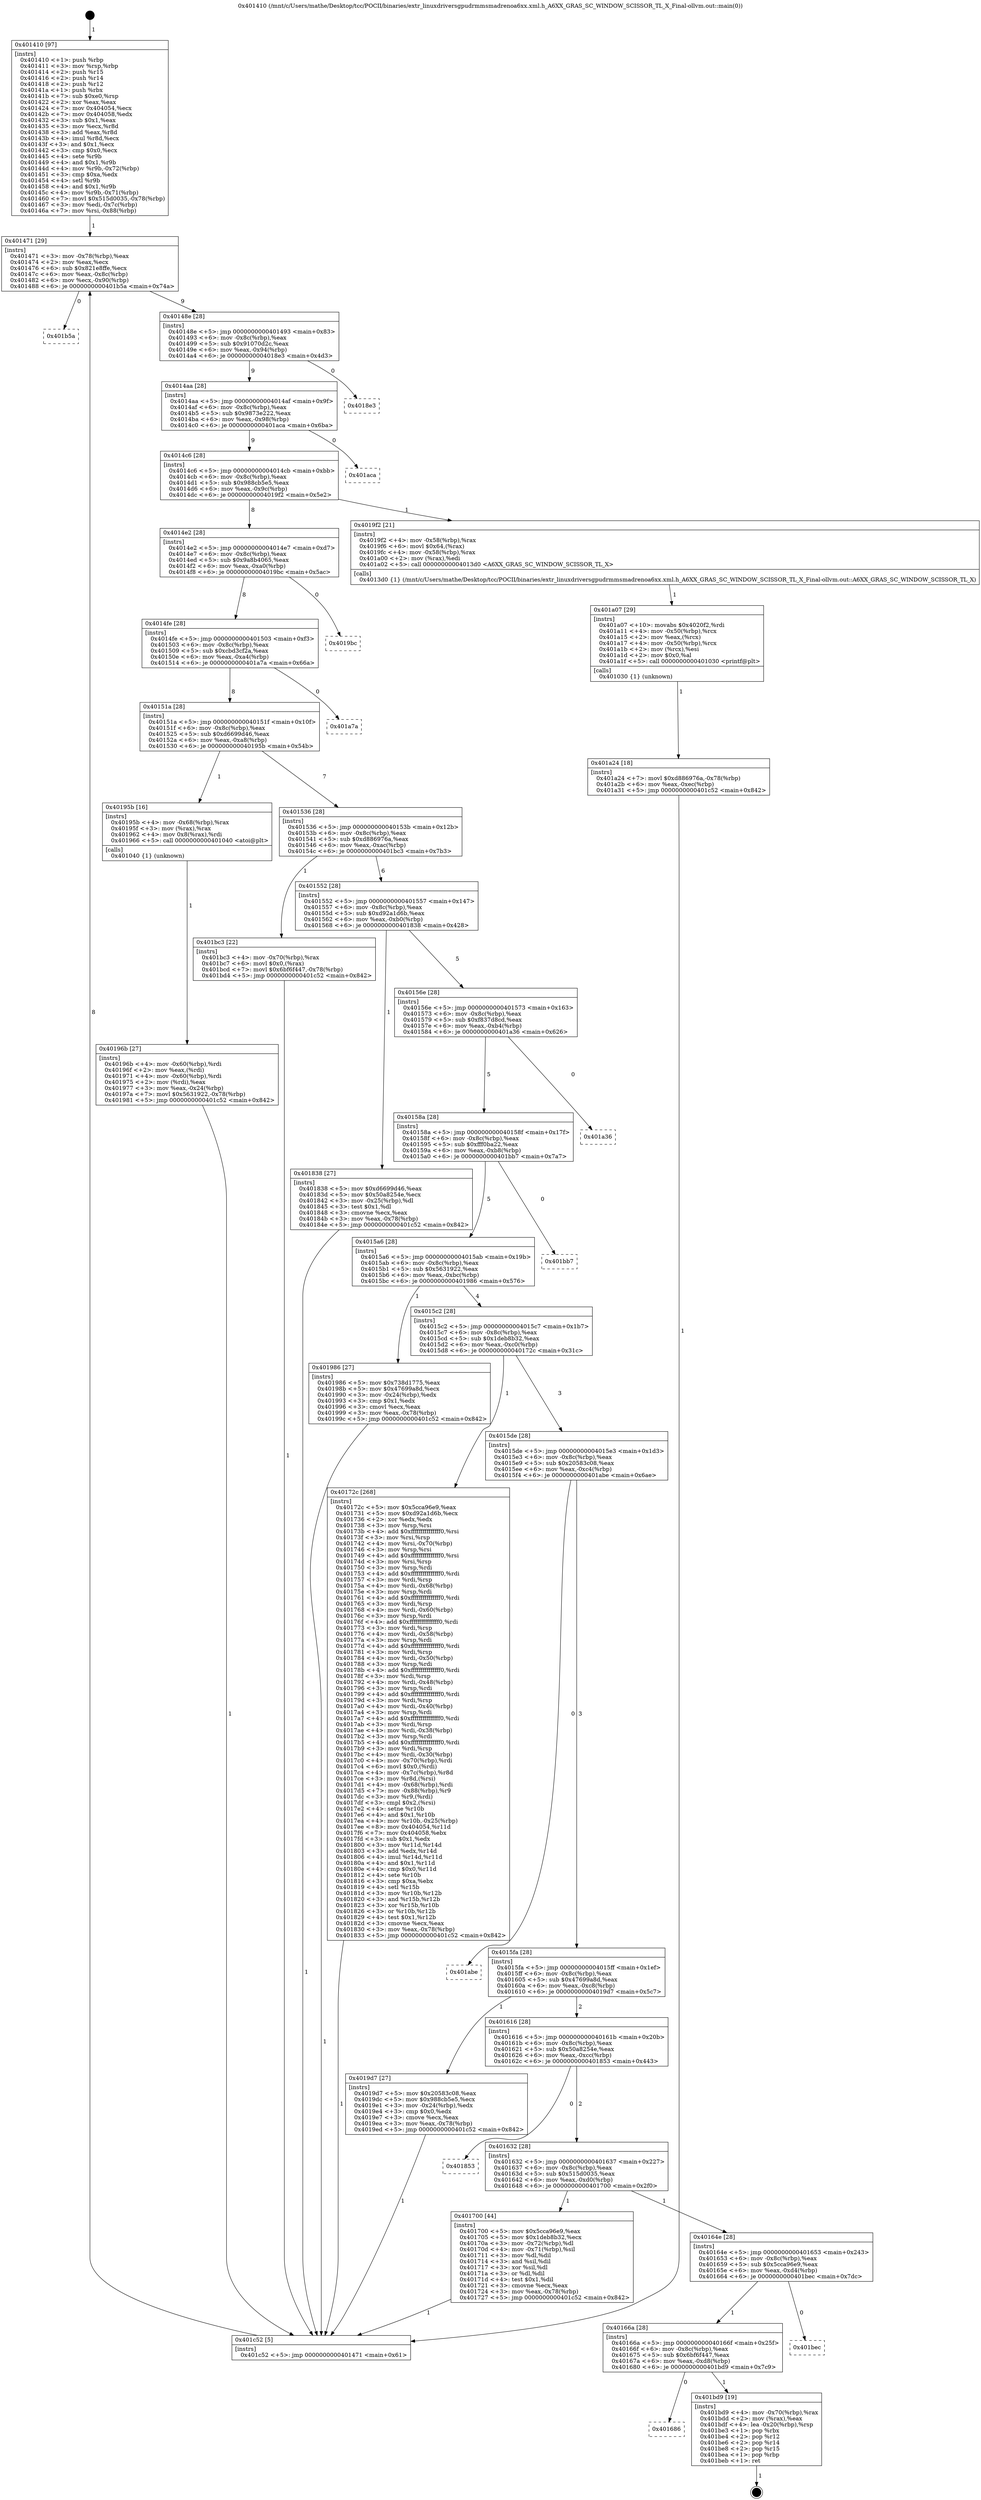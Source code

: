 digraph "0x401410" {
  label = "0x401410 (/mnt/c/Users/mathe/Desktop/tcc/POCII/binaries/extr_linuxdriversgpudrmmsmadrenoa6xx.xml.h_A6XX_GRAS_SC_WINDOW_SCISSOR_TL_X_Final-ollvm.out::main(0))"
  labelloc = "t"
  node[shape=record]

  Entry [label="",width=0.3,height=0.3,shape=circle,fillcolor=black,style=filled]
  "0x401471" [label="{
     0x401471 [29]\l
     | [instrs]\l
     &nbsp;&nbsp;0x401471 \<+3\>: mov -0x78(%rbp),%eax\l
     &nbsp;&nbsp;0x401474 \<+2\>: mov %eax,%ecx\l
     &nbsp;&nbsp;0x401476 \<+6\>: sub $0x821e8ffe,%ecx\l
     &nbsp;&nbsp;0x40147c \<+6\>: mov %eax,-0x8c(%rbp)\l
     &nbsp;&nbsp;0x401482 \<+6\>: mov %ecx,-0x90(%rbp)\l
     &nbsp;&nbsp;0x401488 \<+6\>: je 0000000000401b5a \<main+0x74a\>\l
  }"]
  "0x401b5a" [label="{
     0x401b5a\l
  }", style=dashed]
  "0x40148e" [label="{
     0x40148e [28]\l
     | [instrs]\l
     &nbsp;&nbsp;0x40148e \<+5\>: jmp 0000000000401493 \<main+0x83\>\l
     &nbsp;&nbsp;0x401493 \<+6\>: mov -0x8c(%rbp),%eax\l
     &nbsp;&nbsp;0x401499 \<+5\>: sub $0x91070d2c,%eax\l
     &nbsp;&nbsp;0x40149e \<+6\>: mov %eax,-0x94(%rbp)\l
     &nbsp;&nbsp;0x4014a4 \<+6\>: je 00000000004018e3 \<main+0x4d3\>\l
  }"]
  Exit [label="",width=0.3,height=0.3,shape=circle,fillcolor=black,style=filled,peripheries=2]
  "0x4018e3" [label="{
     0x4018e3\l
  }", style=dashed]
  "0x4014aa" [label="{
     0x4014aa [28]\l
     | [instrs]\l
     &nbsp;&nbsp;0x4014aa \<+5\>: jmp 00000000004014af \<main+0x9f\>\l
     &nbsp;&nbsp;0x4014af \<+6\>: mov -0x8c(%rbp),%eax\l
     &nbsp;&nbsp;0x4014b5 \<+5\>: sub $0x9873e222,%eax\l
     &nbsp;&nbsp;0x4014ba \<+6\>: mov %eax,-0x98(%rbp)\l
     &nbsp;&nbsp;0x4014c0 \<+6\>: je 0000000000401aca \<main+0x6ba\>\l
  }"]
  "0x401686" [label="{
     0x401686\l
  }", style=dashed]
  "0x401aca" [label="{
     0x401aca\l
  }", style=dashed]
  "0x4014c6" [label="{
     0x4014c6 [28]\l
     | [instrs]\l
     &nbsp;&nbsp;0x4014c6 \<+5\>: jmp 00000000004014cb \<main+0xbb\>\l
     &nbsp;&nbsp;0x4014cb \<+6\>: mov -0x8c(%rbp),%eax\l
     &nbsp;&nbsp;0x4014d1 \<+5\>: sub $0x988cb5e5,%eax\l
     &nbsp;&nbsp;0x4014d6 \<+6\>: mov %eax,-0x9c(%rbp)\l
     &nbsp;&nbsp;0x4014dc \<+6\>: je 00000000004019f2 \<main+0x5e2\>\l
  }"]
  "0x401bd9" [label="{
     0x401bd9 [19]\l
     | [instrs]\l
     &nbsp;&nbsp;0x401bd9 \<+4\>: mov -0x70(%rbp),%rax\l
     &nbsp;&nbsp;0x401bdd \<+2\>: mov (%rax),%eax\l
     &nbsp;&nbsp;0x401bdf \<+4\>: lea -0x20(%rbp),%rsp\l
     &nbsp;&nbsp;0x401be3 \<+1\>: pop %rbx\l
     &nbsp;&nbsp;0x401be4 \<+2\>: pop %r12\l
     &nbsp;&nbsp;0x401be6 \<+2\>: pop %r14\l
     &nbsp;&nbsp;0x401be8 \<+2\>: pop %r15\l
     &nbsp;&nbsp;0x401bea \<+1\>: pop %rbp\l
     &nbsp;&nbsp;0x401beb \<+1\>: ret\l
  }"]
  "0x4019f2" [label="{
     0x4019f2 [21]\l
     | [instrs]\l
     &nbsp;&nbsp;0x4019f2 \<+4\>: mov -0x58(%rbp),%rax\l
     &nbsp;&nbsp;0x4019f6 \<+6\>: movl $0x64,(%rax)\l
     &nbsp;&nbsp;0x4019fc \<+4\>: mov -0x58(%rbp),%rax\l
     &nbsp;&nbsp;0x401a00 \<+2\>: mov (%rax),%edi\l
     &nbsp;&nbsp;0x401a02 \<+5\>: call 00000000004013d0 \<A6XX_GRAS_SC_WINDOW_SCISSOR_TL_X\>\l
     | [calls]\l
     &nbsp;&nbsp;0x4013d0 \{1\} (/mnt/c/Users/mathe/Desktop/tcc/POCII/binaries/extr_linuxdriversgpudrmmsmadrenoa6xx.xml.h_A6XX_GRAS_SC_WINDOW_SCISSOR_TL_X_Final-ollvm.out::A6XX_GRAS_SC_WINDOW_SCISSOR_TL_X)\l
  }"]
  "0x4014e2" [label="{
     0x4014e2 [28]\l
     | [instrs]\l
     &nbsp;&nbsp;0x4014e2 \<+5\>: jmp 00000000004014e7 \<main+0xd7\>\l
     &nbsp;&nbsp;0x4014e7 \<+6\>: mov -0x8c(%rbp),%eax\l
     &nbsp;&nbsp;0x4014ed \<+5\>: sub $0x9a8b4065,%eax\l
     &nbsp;&nbsp;0x4014f2 \<+6\>: mov %eax,-0xa0(%rbp)\l
     &nbsp;&nbsp;0x4014f8 \<+6\>: je 00000000004019bc \<main+0x5ac\>\l
  }"]
  "0x40166a" [label="{
     0x40166a [28]\l
     | [instrs]\l
     &nbsp;&nbsp;0x40166a \<+5\>: jmp 000000000040166f \<main+0x25f\>\l
     &nbsp;&nbsp;0x40166f \<+6\>: mov -0x8c(%rbp),%eax\l
     &nbsp;&nbsp;0x401675 \<+5\>: sub $0x6bf6f447,%eax\l
     &nbsp;&nbsp;0x40167a \<+6\>: mov %eax,-0xd8(%rbp)\l
     &nbsp;&nbsp;0x401680 \<+6\>: je 0000000000401bd9 \<main+0x7c9\>\l
  }"]
  "0x4019bc" [label="{
     0x4019bc\l
  }", style=dashed]
  "0x4014fe" [label="{
     0x4014fe [28]\l
     | [instrs]\l
     &nbsp;&nbsp;0x4014fe \<+5\>: jmp 0000000000401503 \<main+0xf3\>\l
     &nbsp;&nbsp;0x401503 \<+6\>: mov -0x8c(%rbp),%eax\l
     &nbsp;&nbsp;0x401509 \<+5\>: sub $0xcbd3cf2a,%eax\l
     &nbsp;&nbsp;0x40150e \<+6\>: mov %eax,-0xa4(%rbp)\l
     &nbsp;&nbsp;0x401514 \<+6\>: je 0000000000401a7a \<main+0x66a\>\l
  }"]
  "0x401bec" [label="{
     0x401bec\l
  }", style=dashed]
  "0x401a7a" [label="{
     0x401a7a\l
  }", style=dashed]
  "0x40151a" [label="{
     0x40151a [28]\l
     | [instrs]\l
     &nbsp;&nbsp;0x40151a \<+5\>: jmp 000000000040151f \<main+0x10f\>\l
     &nbsp;&nbsp;0x40151f \<+6\>: mov -0x8c(%rbp),%eax\l
     &nbsp;&nbsp;0x401525 \<+5\>: sub $0xd6699d46,%eax\l
     &nbsp;&nbsp;0x40152a \<+6\>: mov %eax,-0xa8(%rbp)\l
     &nbsp;&nbsp;0x401530 \<+6\>: je 000000000040195b \<main+0x54b\>\l
  }"]
  "0x401a24" [label="{
     0x401a24 [18]\l
     | [instrs]\l
     &nbsp;&nbsp;0x401a24 \<+7\>: movl $0xd886976a,-0x78(%rbp)\l
     &nbsp;&nbsp;0x401a2b \<+6\>: mov %eax,-0xec(%rbp)\l
     &nbsp;&nbsp;0x401a31 \<+5\>: jmp 0000000000401c52 \<main+0x842\>\l
  }"]
  "0x40195b" [label="{
     0x40195b [16]\l
     | [instrs]\l
     &nbsp;&nbsp;0x40195b \<+4\>: mov -0x68(%rbp),%rax\l
     &nbsp;&nbsp;0x40195f \<+3\>: mov (%rax),%rax\l
     &nbsp;&nbsp;0x401962 \<+4\>: mov 0x8(%rax),%rdi\l
     &nbsp;&nbsp;0x401966 \<+5\>: call 0000000000401040 \<atoi@plt\>\l
     | [calls]\l
     &nbsp;&nbsp;0x401040 \{1\} (unknown)\l
  }"]
  "0x401536" [label="{
     0x401536 [28]\l
     | [instrs]\l
     &nbsp;&nbsp;0x401536 \<+5\>: jmp 000000000040153b \<main+0x12b\>\l
     &nbsp;&nbsp;0x40153b \<+6\>: mov -0x8c(%rbp),%eax\l
     &nbsp;&nbsp;0x401541 \<+5\>: sub $0xd886976a,%eax\l
     &nbsp;&nbsp;0x401546 \<+6\>: mov %eax,-0xac(%rbp)\l
     &nbsp;&nbsp;0x40154c \<+6\>: je 0000000000401bc3 \<main+0x7b3\>\l
  }"]
  "0x401a07" [label="{
     0x401a07 [29]\l
     | [instrs]\l
     &nbsp;&nbsp;0x401a07 \<+10\>: movabs $0x4020f2,%rdi\l
     &nbsp;&nbsp;0x401a11 \<+4\>: mov -0x50(%rbp),%rcx\l
     &nbsp;&nbsp;0x401a15 \<+2\>: mov %eax,(%rcx)\l
     &nbsp;&nbsp;0x401a17 \<+4\>: mov -0x50(%rbp),%rcx\l
     &nbsp;&nbsp;0x401a1b \<+2\>: mov (%rcx),%esi\l
     &nbsp;&nbsp;0x401a1d \<+2\>: mov $0x0,%al\l
     &nbsp;&nbsp;0x401a1f \<+5\>: call 0000000000401030 \<printf@plt\>\l
     | [calls]\l
     &nbsp;&nbsp;0x401030 \{1\} (unknown)\l
  }"]
  "0x401bc3" [label="{
     0x401bc3 [22]\l
     | [instrs]\l
     &nbsp;&nbsp;0x401bc3 \<+4\>: mov -0x70(%rbp),%rax\l
     &nbsp;&nbsp;0x401bc7 \<+6\>: movl $0x0,(%rax)\l
     &nbsp;&nbsp;0x401bcd \<+7\>: movl $0x6bf6f447,-0x78(%rbp)\l
     &nbsp;&nbsp;0x401bd4 \<+5\>: jmp 0000000000401c52 \<main+0x842\>\l
  }"]
  "0x401552" [label="{
     0x401552 [28]\l
     | [instrs]\l
     &nbsp;&nbsp;0x401552 \<+5\>: jmp 0000000000401557 \<main+0x147\>\l
     &nbsp;&nbsp;0x401557 \<+6\>: mov -0x8c(%rbp),%eax\l
     &nbsp;&nbsp;0x40155d \<+5\>: sub $0xd92a1d6b,%eax\l
     &nbsp;&nbsp;0x401562 \<+6\>: mov %eax,-0xb0(%rbp)\l
     &nbsp;&nbsp;0x401568 \<+6\>: je 0000000000401838 \<main+0x428\>\l
  }"]
  "0x40196b" [label="{
     0x40196b [27]\l
     | [instrs]\l
     &nbsp;&nbsp;0x40196b \<+4\>: mov -0x60(%rbp),%rdi\l
     &nbsp;&nbsp;0x40196f \<+2\>: mov %eax,(%rdi)\l
     &nbsp;&nbsp;0x401971 \<+4\>: mov -0x60(%rbp),%rdi\l
     &nbsp;&nbsp;0x401975 \<+2\>: mov (%rdi),%eax\l
     &nbsp;&nbsp;0x401977 \<+3\>: mov %eax,-0x24(%rbp)\l
     &nbsp;&nbsp;0x40197a \<+7\>: movl $0x5631922,-0x78(%rbp)\l
     &nbsp;&nbsp;0x401981 \<+5\>: jmp 0000000000401c52 \<main+0x842\>\l
  }"]
  "0x401838" [label="{
     0x401838 [27]\l
     | [instrs]\l
     &nbsp;&nbsp;0x401838 \<+5\>: mov $0xd6699d46,%eax\l
     &nbsp;&nbsp;0x40183d \<+5\>: mov $0x50a8254e,%ecx\l
     &nbsp;&nbsp;0x401842 \<+3\>: mov -0x25(%rbp),%dl\l
     &nbsp;&nbsp;0x401845 \<+3\>: test $0x1,%dl\l
     &nbsp;&nbsp;0x401848 \<+3\>: cmovne %ecx,%eax\l
     &nbsp;&nbsp;0x40184b \<+3\>: mov %eax,-0x78(%rbp)\l
     &nbsp;&nbsp;0x40184e \<+5\>: jmp 0000000000401c52 \<main+0x842\>\l
  }"]
  "0x40156e" [label="{
     0x40156e [28]\l
     | [instrs]\l
     &nbsp;&nbsp;0x40156e \<+5\>: jmp 0000000000401573 \<main+0x163\>\l
     &nbsp;&nbsp;0x401573 \<+6\>: mov -0x8c(%rbp),%eax\l
     &nbsp;&nbsp;0x401579 \<+5\>: sub $0xf837d8cd,%eax\l
     &nbsp;&nbsp;0x40157e \<+6\>: mov %eax,-0xb4(%rbp)\l
     &nbsp;&nbsp;0x401584 \<+6\>: je 0000000000401a36 \<main+0x626\>\l
  }"]
  "0x401410" [label="{
     0x401410 [97]\l
     | [instrs]\l
     &nbsp;&nbsp;0x401410 \<+1\>: push %rbp\l
     &nbsp;&nbsp;0x401411 \<+3\>: mov %rsp,%rbp\l
     &nbsp;&nbsp;0x401414 \<+2\>: push %r15\l
     &nbsp;&nbsp;0x401416 \<+2\>: push %r14\l
     &nbsp;&nbsp;0x401418 \<+2\>: push %r12\l
     &nbsp;&nbsp;0x40141a \<+1\>: push %rbx\l
     &nbsp;&nbsp;0x40141b \<+7\>: sub $0xe0,%rsp\l
     &nbsp;&nbsp;0x401422 \<+2\>: xor %eax,%eax\l
     &nbsp;&nbsp;0x401424 \<+7\>: mov 0x404054,%ecx\l
     &nbsp;&nbsp;0x40142b \<+7\>: mov 0x404058,%edx\l
     &nbsp;&nbsp;0x401432 \<+3\>: sub $0x1,%eax\l
     &nbsp;&nbsp;0x401435 \<+3\>: mov %ecx,%r8d\l
     &nbsp;&nbsp;0x401438 \<+3\>: add %eax,%r8d\l
     &nbsp;&nbsp;0x40143b \<+4\>: imul %r8d,%ecx\l
     &nbsp;&nbsp;0x40143f \<+3\>: and $0x1,%ecx\l
     &nbsp;&nbsp;0x401442 \<+3\>: cmp $0x0,%ecx\l
     &nbsp;&nbsp;0x401445 \<+4\>: sete %r9b\l
     &nbsp;&nbsp;0x401449 \<+4\>: and $0x1,%r9b\l
     &nbsp;&nbsp;0x40144d \<+4\>: mov %r9b,-0x72(%rbp)\l
     &nbsp;&nbsp;0x401451 \<+3\>: cmp $0xa,%edx\l
     &nbsp;&nbsp;0x401454 \<+4\>: setl %r9b\l
     &nbsp;&nbsp;0x401458 \<+4\>: and $0x1,%r9b\l
     &nbsp;&nbsp;0x40145c \<+4\>: mov %r9b,-0x71(%rbp)\l
     &nbsp;&nbsp;0x401460 \<+7\>: movl $0x515d0035,-0x78(%rbp)\l
     &nbsp;&nbsp;0x401467 \<+3\>: mov %edi,-0x7c(%rbp)\l
     &nbsp;&nbsp;0x40146a \<+7\>: mov %rsi,-0x88(%rbp)\l
  }"]
  "0x401a36" [label="{
     0x401a36\l
  }", style=dashed]
  "0x40158a" [label="{
     0x40158a [28]\l
     | [instrs]\l
     &nbsp;&nbsp;0x40158a \<+5\>: jmp 000000000040158f \<main+0x17f\>\l
     &nbsp;&nbsp;0x40158f \<+6\>: mov -0x8c(%rbp),%eax\l
     &nbsp;&nbsp;0x401595 \<+5\>: sub $0xfff0ba22,%eax\l
     &nbsp;&nbsp;0x40159a \<+6\>: mov %eax,-0xb8(%rbp)\l
     &nbsp;&nbsp;0x4015a0 \<+6\>: je 0000000000401bb7 \<main+0x7a7\>\l
  }"]
  "0x401c52" [label="{
     0x401c52 [5]\l
     | [instrs]\l
     &nbsp;&nbsp;0x401c52 \<+5\>: jmp 0000000000401471 \<main+0x61\>\l
  }"]
  "0x401bb7" [label="{
     0x401bb7\l
  }", style=dashed]
  "0x4015a6" [label="{
     0x4015a6 [28]\l
     | [instrs]\l
     &nbsp;&nbsp;0x4015a6 \<+5\>: jmp 00000000004015ab \<main+0x19b\>\l
     &nbsp;&nbsp;0x4015ab \<+6\>: mov -0x8c(%rbp),%eax\l
     &nbsp;&nbsp;0x4015b1 \<+5\>: sub $0x5631922,%eax\l
     &nbsp;&nbsp;0x4015b6 \<+6\>: mov %eax,-0xbc(%rbp)\l
     &nbsp;&nbsp;0x4015bc \<+6\>: je 0000000000401986 \<main+0x576\>\l
  }"]
  "0x40164e" [label="{
     0x40164e [28]\l
     | [instrs]\l
     &nbsp;&nbsp;0x40164e \<+5\>: jmp 0000000000401653 \<main+0x243\>\l
     &nbsp;&nbsp;0x401653 \<+6\>: mov -0x8c(%rbp),%eax\l
     &nbsp;&nbsp;0x401659 \<+5\>: sub $0x5cca96e9,%eax\l
     &nbsp;&nbsp;0x40165e \<+6\>: mov %eax,-0xd4(%rbp)\l
     &nbsp;&nbsp;0x401664 \<+6\>: je 0000000000401bec \<main+0x7dc\>\l
  }"]
  "0x401986" [label="{
     0x401986 [27]\l
     | [instrs]\l
     &nbsp;&nbsp;0x401986 \<+5\>: mov $0x738d1775,%eax\l
     &nbsp;&nbsp;0x40198b \<+5\>: mov $0x47699a8d,%ecx\l
     &nbsp;&nbsp;0x401990 \<+3\>: mov -0x24(%rbp),%edx\l
     &nbsp;&nbsp;0x401993 \<+3\>: cmp $0x1,%edx\l
     &nbsp;&nbsp;0x401996 \<+3\>: cmovl %ecx,%eax\l
     &nbsp;&nbsp;0x401999 \<+3\>: mov %eax,-0x78(%rbp)\l
     &nbsp;&nbsp;0x40199c \<+5\>: jmp 0000000000401c52 \<main+0x842\>\l
  }"]
  "0x4015c2" [label="{
     0x4015c2 [28]\l
     | [instrs]\l
     &nbsp;&nbsp;0x4015c2 \<+5\>: jmp 00000000004015c7 \<main+0x1b7\>\l
     &nbsp;&nbsp;0x4015c7 \<+6\>: mov -0x8c(%rbp),%eax\l
     &nbsp;&nbsp;0x4015cd \<+5\>: sub $0x1deb8b32,%eax\l
     &nbsp;&nbsp;0x4015d2 \<+6\>: mov %eax,-0xc0(%rbp)\l
     &nbsp;&nbsp;0x4015d8 \<+6\>: je 000000000040172c \<main+0x31c\>\l
  }"]
  "0x401700" [label="{
     0x401700 [44]\l
     | [instrs]\l
     &nbsp;&nbsp;0x401700 \<+5\>: mov $0x5cca96e9,%eax\l
     &nbsp;&nbsp;0x401705 \<+5\>: mov $0x1deb8b32,%ecx\l
     &nbsp;&nbsp;0x40170a \<+3\>: mov -0x72(%rbp),%dl\l
     &nbsp;&nbsp;0x40170d \<+4\>: mov -0x71(%rbp),%sil\l
     &nbsp;&nbsp;0x401711 \<+3\>: mov %dl,%dil\l
     &nbsp;&nbsp;0x401714 \<+3\>: and %sil,%dil\l
     &nbsp;&nbsp;0x401717 \<+3\>: xor %sil,%dl\l
     &nbsp;&nbsp;0x40171a \<+3\>: or %dl,%dil\l
     &nbsp;&nbsp;0x40171d \<+4\>: test $0x1,%dil\l
     &nbsp;&nbsp;0x401721 \<+3\>: cmovne %ecx,%eax\l
     &nbsp;&nbsp;0x401724 \<+3\>: mov %eax,-0x78(%rbp)\l
     &nbsp;&nbsp;0x401727 \<+5\>: jmp 0000000000401c52 \<main+0x842\>\l
  }"]
  "0x40172c" [label="{
     0x40172c [268]\l
     | [instrs]\l
     &nbsp;&nbsp;0x40172c \<+5\>: mov $0x5cca96e9,%eax\l
     &nbsp;&nbsp;0x401731 \<+5\>: mov $0xd92a1d6b,%ecx\l
     &nbsp;&nbsp;0x401736 \<+2\>: xor %edx,%edx\l
     &nbsp;&nbsp;0x401738 \<+3\>: mov %rsp,%rsi\l
     &nbsp;&nbsp;0x40173b \<+4\>: add $0xfffffffffffffff0,%rsi\l
     &nbsp;&nbsp;0x40173f \<+3\>: mov %rsi,%rsp\l
     &nbsp;&nbsp;0x401742 \<+4\>: mov %rsi,-0x70(%rbp)\l
     &nbsp;&nbsp;0x401746 \<+3\>: mov %rsp,%rsi\l
     &nbsp;&nbsp;0x401749 \<+4\>: add $0xfffffffffffffff0,%rsi\l
     &nbsp;&nbsp;0x40174d \<+3\>: mov %rsi,%rsp\l
     &nbsp;&nbsp;0x401750 \<+3\>: mov %rsp,%rdi\l
     &nbsp;&nbsp;0x401753 \<+4\>: add $0xfffffffffffffff0,%rdi\l
     &nbsp;&nbsp;0x401757 \<+3\>: mov %rdi,%rsp\l
     &nbsp;&nbsp;0x40175a \<+4\>: mov %rdi,-0x68(%rbp)\l
     &nbsp;&nbsp;0x40175e \<+3\>: mov %rsp,%rdi\l
     &nbsp;&nbsp;0x401761 \<+4\>: add $0xfffffffffffffff0,%rdi\l
     &nbsp;&nbsp;0x401765 \<+3\>: mov %rdi,%rsp\l
     &nbsp;&nbsp;0x401768 \<+4\>: mov %rdi,-0x60(%rbp)\l
     &nbsp;&nbsp;0x40176c \<+3\>: mov %rsp,%rdi\l
     &nbsp;&nbsp;0x40176f \<+4\>: add $0xfffffffffffffff0,%rdi\l
     &nbsp;&nbsp;0x401773 \<+3\>: mov %rdi,%rsp\l
     &nbsp;&nbsp;0x401776 \<+4\>: mov %rdi,-0x58(%rbp)\l
     &nbsp;&nbsp;0x40177a \<+3\>: mov %rsp,%rdi\l
     &nbsp;&nbsp;0x40177d \<+4\>: add $0xfffffffffffffff0,%rdi\l
     &nbsp;&nbsp;0x401781 \<+3\>: mov %rdi,%rsp\l
     &nbsp;&nbsp;0x401784 \<+4\>: mov %rdi,-0x50(%rbp)\l
     &nbsp;&nbsp;0x401788 \<+3\>: mov %rsp,%rdi\l
     &nbsp;&nbsp;0x40178b \<+4\>: add $0xfffffffffffffff0,%rdi\l
     &nbsp;&nbsp;0x40178f \<+3\>: mov %rdi,%rsp\l
     &nbsp;&nbsp;0x401792 \<+4\>: mov %rdi,-0x48(%rbp)\l
     &nbsp;&nbsp;0x401796 \<+3\>: mov %rsp,%rdi\l
     &nbsp;&nbsp;0x401799 \<+4\>: add $0xfffffffffffffff0,%rdi\l
     &nbsp;&nbsp;0x40179d \<+3\>: mov %rdi,%rsp\l
     &nbsp;&nbsp;0x4017a0 \<+4\>: mov %rdi,-0x40(%rbp)\l
     &nbsp;&nbsp;0x4017a4 \<+3\>: mov %rsp,%rdi\l
     &nbsp;&nbsp;0x4017a7 \<+4\>: add $0xfffffffffffffff0,%rdi\l
     &nbsp;&nbsp;0x4017ab \<+3\>: mov %rdi,%rsp\l
     &nbsp;&nbsp;0x4017ae \<+4\>: mov %rdi,-0x38(%rbp)\l
     &nbsp;&nbsp;0x4017b2 \<+3\>: mov %rsp,%rdi\l
     &nbsp;&nbsp;0x4017b5 \<+4\>: add $0xfffffffffffffff0,%rdi\l
     &nbsp;&nbsp;0x4017b9 \<+3\>: mov %rdi,%rsp\l
     &nbsp;&nbsp;0x4017bc \<+4\>: mov %rdi,-0x30(%rbp)\l
     &nbsp;&nbsp;0x4017c0 \<+4\>: mov -0x70(%rbp),%rdi\l
     &nbsp;&nbsp;0x4017c4 \<+6\>: movl $0x0,(%rdi)\l
     &nbsp;&nbsp;0x4017ca \<+4\>: mov -0x7c(%rbp),%r8d\l
     &nbsp;&nbsp;0x4017ce \<+3\>: mov %r8d,(%rsi)\l
     &nbsp;&nbsp;0x4017d1 \<+4\>: mov -0x68(%rbp),%rdi\l
     &nbsp;&nbsp;0x4017d5 \<+7\>: mov -0x88(%rbp),%r9\l
     &nbsp;&nbsp;0x4017dc \<+3\>: mov %r9,(%rdi)\l
     &nbsp;&nbsp;0x4017df \<+3\>: cmpl $0x2,(%rsi)\l
     &nbsp;&nbsp;0x4017e2 \<+4\>: setne %r10b\l
     &nbsp;&nbsp;0x4017e6 \<+4\>: and $0x1,%r10b\l
     &nbsp;&nbsp;0x4017ea \<+4\>: mov %r10b,-0x25(%rbp)\l
     &nbsp;&nbsp;0x4017ee \<+8\>: mov 0x404054,%r11d\l
     &nbsp;&nbsp;0x4017f6 \<+7\>: mov 0x404058,%ebx\l
     &nbsp;&nbsp;0x4017fd \<+3\>: sub $0x1,%edx\l
     &nbsp;&nbsp;0x401800 \<+3\>: mov %r11d,%r14d\l
     &nbsp;&nbsp;0x401803 \<+3\>: add %edx,%r14d\l
     &nbsp;&nbsp;0x401806 \<+4\>: imul %r14d,%r11d\l
     &nbsp;&nbsp;0x40180a \<+4\>: and $0x1,%r11d\l
     &nbsp;&nbsp;0x40180e \<+4\>: cmp $0x0,%r11d\l
     &nbsp;&nbsp;0x401812 \<+4\>: sete %r10b\l
     &nbsp;&nbsp;0x401816 \<+3\>: cmp $0xa,%ebx\l
     &nbsp;&nbsp;0x401819 \<+4\>: setl %r15b\l
     &nbsp;&nbsp;0x40181d \<+3\>: mov %r10b,%r12b\l
     &nbsp;&nbsp;0x401820 \<+3\>: and %r15b,%r12b\l
     &nbsp;&nbsp;0x401823 \<+3\>: xor %r15b,%r10b\l
     &nbsp;&nbsp;0x401826 \<+3\>: or %r10b,%r12b\l
     &nbsp;&nbsp;0x401829 \<+4\>: test $0x1,%r12b\l
     &nbsp;&nbsp;0x40182d \<+3\>: cmovne %ecx,%eax\l
     &nbsp;&nbsp;0x401830 \<+3\>: mov %eax,-0x78(%rbp)\l
     &nbsp;&nbsp;0x401833 \<+5\>: jmp 0000000000401c52 \<main+0x842\>\l
  }"]
  "0x4015de" [label="{
     0x4015de [28]\l
     | [instrs]\l
     &nbsp;&nbsp;0x4015de \<+5\>: jmp 00000000004015e3 \<main+0x1d3\>\l
     &nbsp;&nbsp;0x4015e3 \<+6\>: mov -0x8c(%rbp),%eax\l
     &nbsp;&nbsp;0x4015e9 \<+5\>: sub $0x20583c08,%eax\l
     &nbsp;&nbsp;0x4015ee \<+6\>: mov %eax,-0xc4(%rbp)\l
     &nbsp;&nbsp;0x4015f4 \<+6\>: je 0000000000401abe \<main+0x6ae\>\l
  }"]
  "0x401632" [label="{
     0x401632 [28]\l
     | [instrs]\l
     &nbsp;&nbsp;0x401632 \<+5\>: jmp 0000000000401637 \<main+0x227\>\l
     &nbsp;&nbsp;0x401637 \<+6\>: mov -0x8c(%rbp),%eax\l
     &nbsp;&nbsp;0x40163d \<+5\>: sub $0x515d0035,%eax\l
     &nbsp;&nbsp;0x401642 \<+6\>: mov %eax,-0xd0(%rbp)\l
     &nbsp;&nbsp;0x401648 \<+6\>: je 0000000000401700 \<main+0x2f0\>\l
  }"]
  "0x401abe" [label="{
     0x401abe\l
  }", style=dashed]
  "0x4015fa" [label="{
     0x4015fa [28]\l
     | [instrs]\l
     &nbsp;&nbsp;0x4015fa \<+5\>: jmp 00000000004015ff \<main+0x1ef\>\l
     &nbsp;&nbsp;0x4015ff \<+6\>: mov -0x8c(%rbp),%eax\l
     &nbsp;&nbsp;0x401605 \<+5\>: sub $0x47699a8d,%eax\l
     &nbsp;&nbsp;0x40160a \<+6\>: mov %eax,-0xc8(%rbp)\l
     &nbsp;&nbsp;0x401610 \<+6\>: je 00000000004019d7 \<main+0x5c7\>\l
  }"]
  "0x401853" [label="{
     0x401853\l
  }", style=dashed]
  "0x4019d7" [label="{
     0x4019d7 [27]\l
     | [instrs]\l
     &nbsp;&nbsp;0x4019d7 \<+5\>: mov $0x20583c08,%eax\l
     &nbsp;&nbsp;0x4019dc \<+5\>: mov $0x988cb5e5,%ecx\l
     &nbsp;&nbsp;0x4019e1 \<+3\>: mov -0x24(%rbp),%edx\l
     &nbsp;&nbsp;0x4019e4 \<+3\>: cmp $0x0,%edx\l
     &nbsp;&nbsp;0x4019e7 \<+3\>: cmove %ecx,%eax\l
     &nbsp;&nbsp;0x4019ea \<+3\>: mov %eax,-0x78(%rbp)\l
     &nbsp;&nbsp;0x4019ed \<+5\>: jmp 0000000000401c52 \<main+0x842\>\l
  }"]
  "0x401616" [label="{
     0x401616 [28]\l
     | [instrs]\l
     &nbsp;&nbsp;0x401616 \<+5\>: jmp 000000000040161b \<main+0x20b\>\l
     &nbsp;&nbsp;0x40161b \<+6\>: mov -0x8c(%rbp),%eax\l
     &nbsp;&nbsp;0x401621 \<+5\>: sub $0x50a8254e,%eax\l
     &nbsp;&nbsp;0x401626 \<+6\>: mov %eax,-0xcc(%rbp)\l
     &nbsp;&nbsp;0x40162c \<+6\>: je 0000000000401853 \<main+0x443\>\l
  }"]
  Entry -> "0x401410" [label=" 1"]
  "0x401471" -> "0x401b5a" [label=" 0"]
  "0x401471" -> "0x40148e" [label=" 9"]
  "0x401bd9" -> Exit [label=" 1"]
  "0x40148e" -> "0x4018e3" [label=" 0"]
  "0x40148e" -> "0x4014aa" [label=" 9"]
  "0x40166a" -> "0x401686" [label=" 0"]
  "0x4014aa" -> "0x401aca" [label=" 0"]
  "0x4014aa" -> "0x4014c6" [label=" 9"]
  "0x40166a" -> "0x401bd9" [label=" 1"]
  "0x4014c6" -> "0x4019f2" [label=" 1"]
  "0x4014c6" -> "0x4014e2" [label=" 8"]
  "0x40164e" -> "0x40166a" [label=" 1"]
  "0x4014e2" -> "0x4019bc" [label=" 0"]
  "0x4014e2" -> "0x4014fe" [label=" 8"]
  "0x40164e" -> "0x401bec" [label=" 0"]
  "0x4014fe" -> "0x401a7a" [label=" 0"]
  "0x4014fe" -> "0x40151a" [label=" 8"]
  "0x401bc3" -> "0x401c52" [label=" 1"]
  "0x40151a" -> "0x40195b" [label=" 1"]
  "0x40151a" -> "0x401536" [label=" 7"]
  "0x401a24" -> "0x401c52" [label=" 1"]
  "0x401536" -> "0x401bc3" [label=" 1"]
  "0x401536" -> "0x401552" [label=" 6"]
  "0x401a07" -> "0x401a24" [label=" 1"]
  "0x401552" -> "0x401838" [label=" 1"]
  "0x401552" -> "0x40156e" [label=" 5"]
  "0x4019f2" -> "0x401a07" [label=" 1"]
  "0x40156e" -> "0x401a36" [label=" 0"]
  "0x40156e" -> "0x40158a" [label=" 5"]
  "0x401986" -> "0x401c52" [label=" 1"]
  "0x40158a" -> "0x401bb7" [label=" 0"]
  "0x40158a" -> "0x4015a6" [label=" 5"]
  "0x40196b" -> "0x401c52" [label=" 1"]
  "0x4015a6" -> "0x401986" [label=" 1"]
  "0x4015a6" -> "0x4015c2" [label=" 4"]
  "0x40195b" -> "0x40196b" [label=" 1"]
  "0x4015c2" -> "0x40172c" [label=" 1"]
  "0x4015c2" -> "0x4015de" [label=" 3"]
  "0x401838" -> "0x401c52" [label=" 1"]
  "0x4015de" -> "0x401abe" [label=" 0"]
  "0x4015de" -> "0x4015fa" [label=" 3"]
  "0x4019d7" -> "0x401c52" [label=" 1"]
  "0x4015fa" -> "0x4019d7" [label=" 1"]
  "0x4015fa" -> "0x401616" [label=" 2"]
  "0x401c52" -> "0x401471" [label=" 8"]
  "0x401616" -> "0x401853" [label=" 0"]
  "0x401616" -> "0x401632" [label=" 2"]
  "0x40172c" -> "0x401c52" [label=" 1"]
  "0x401632" -> "0x401700" [label=" 1"]
  "0x401632" -> "0x40164e" [label=" 1"]
  "0x401700" -> "0x401c52" [label=" 1"]
  "0x401410" -> "0x401471" [label=" 1"]
}
